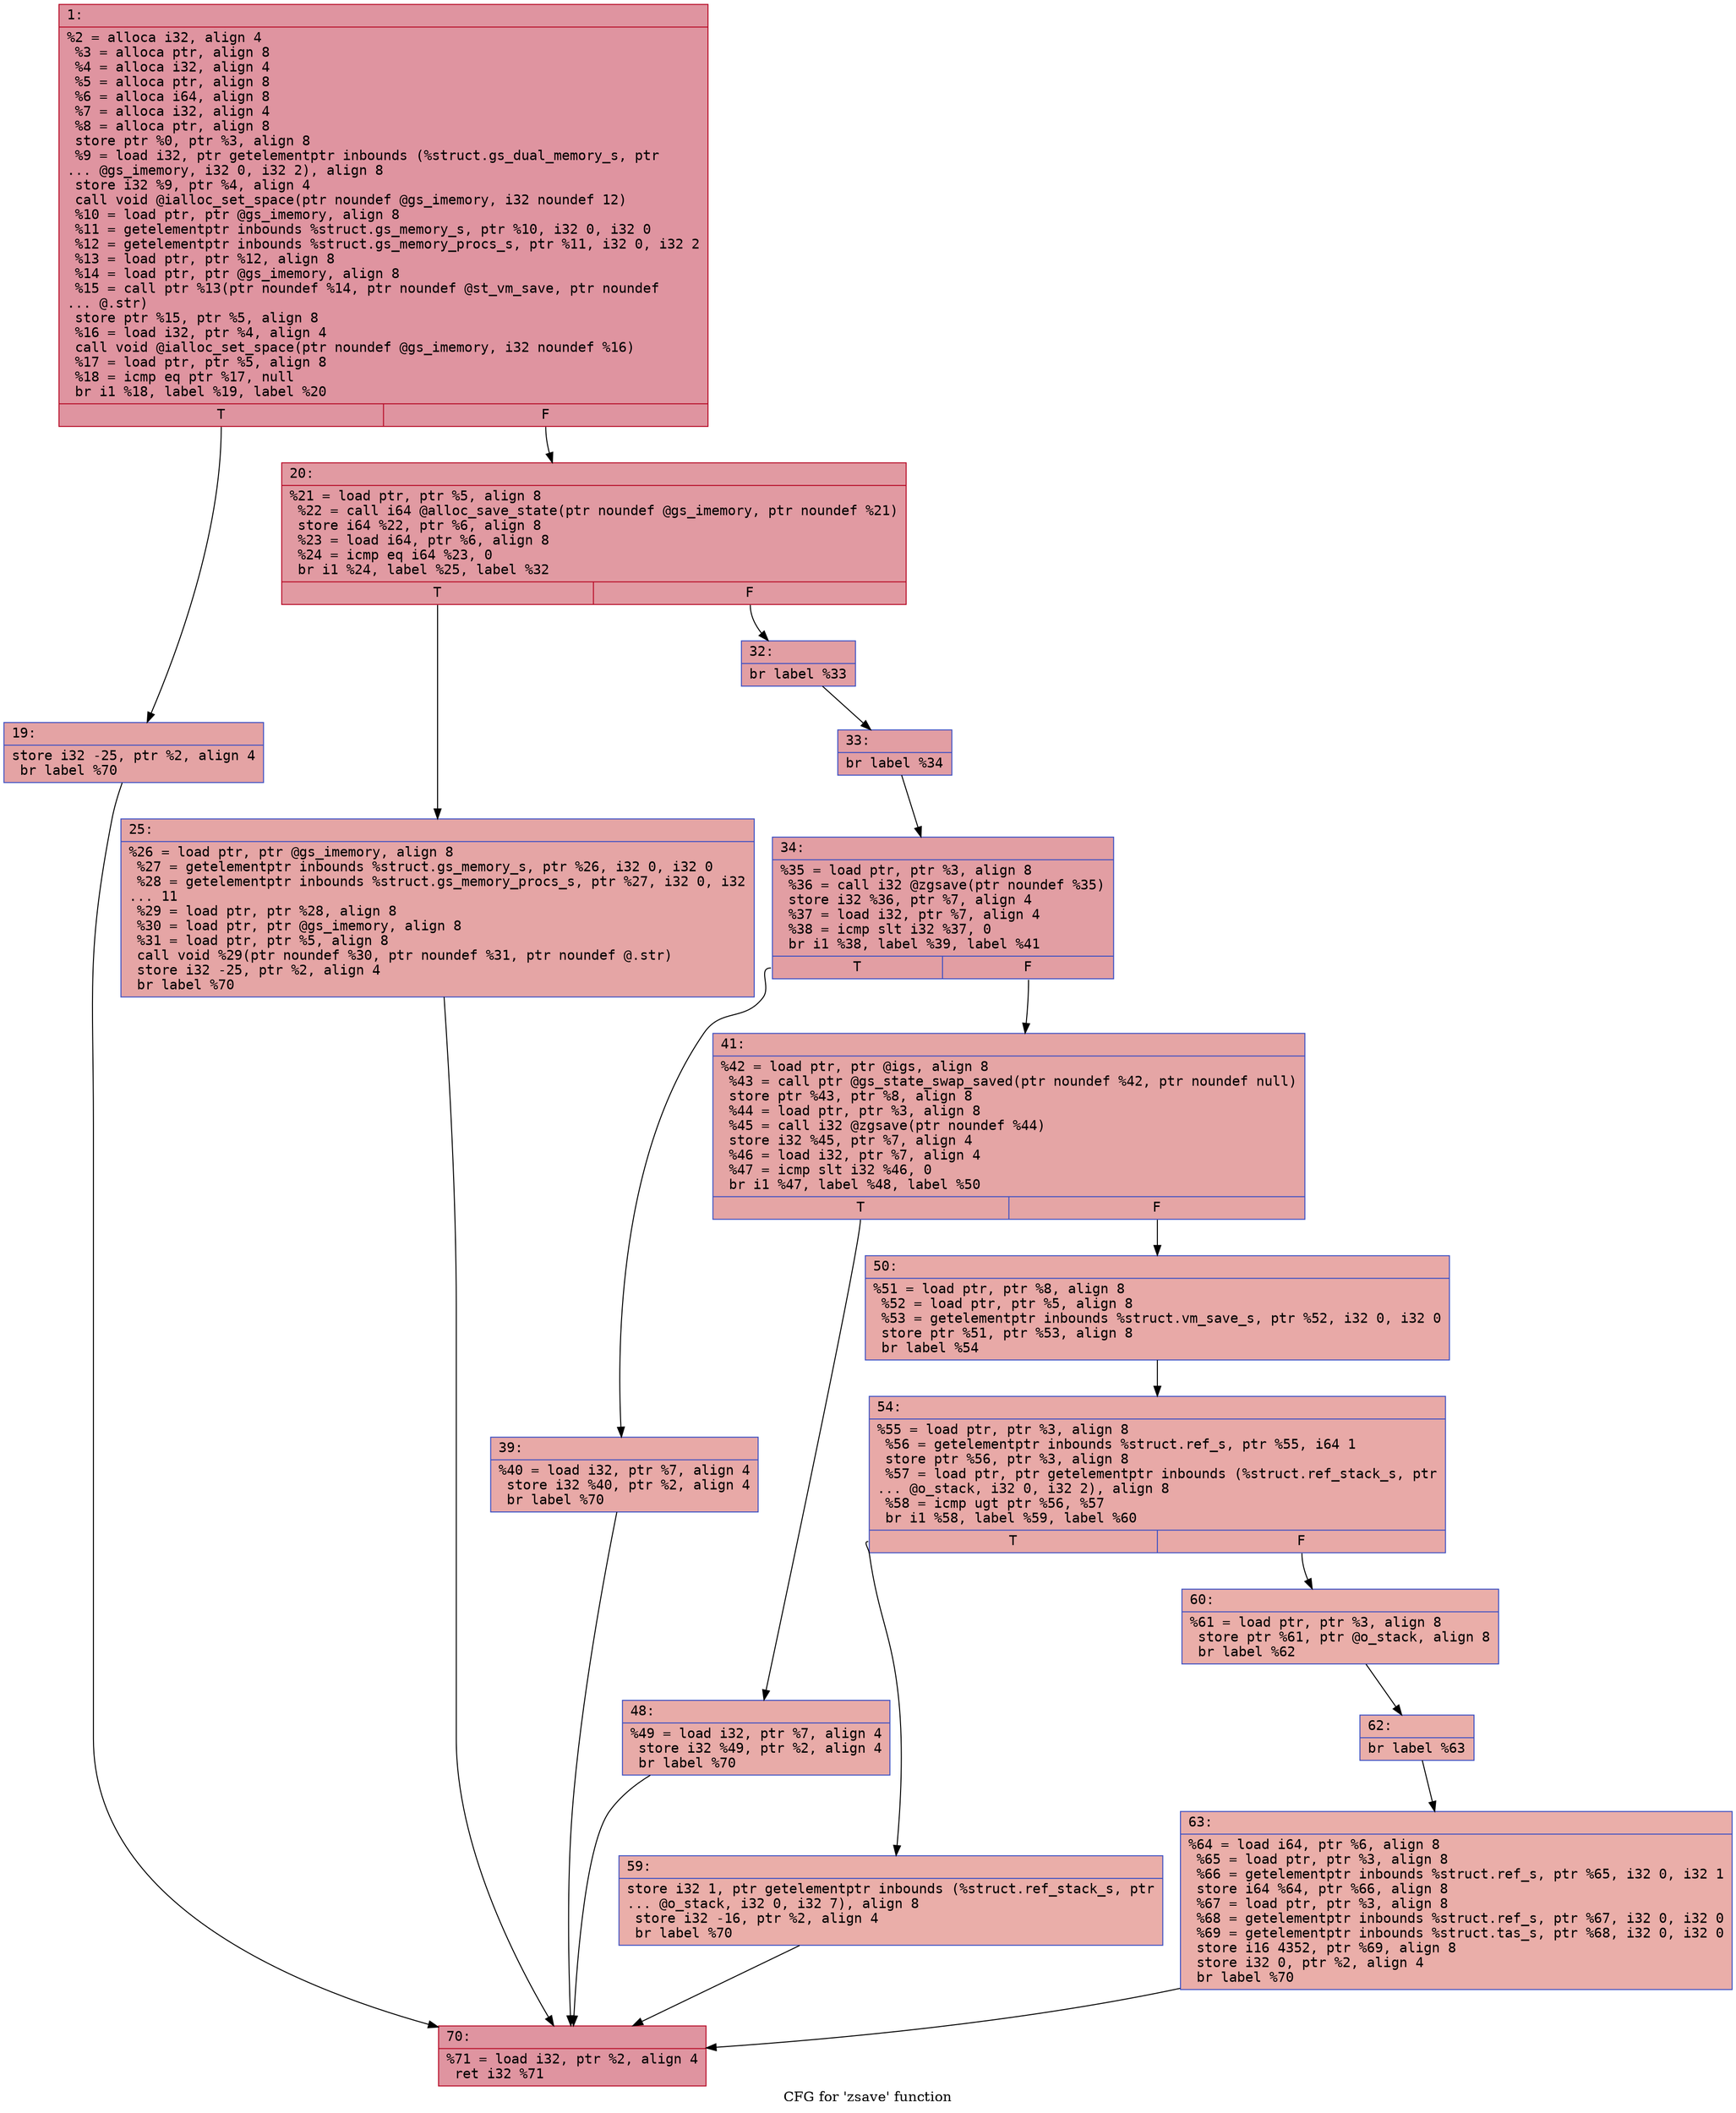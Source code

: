 digraph "CFG for 'zsave' function" {
	label="CFG for 'zsave' function";

	Node0x600000ca21c0 [shape=record,color="#b70d28ff", style=filled, fillcolor="#b70d2870" fontname="Courier",label="{1:\l|  %2 = alloca i32, align 4\l  %3 = alloca ptr, align 8\l  %4 = alloca i32, align 4\l  %5 = alloca ptr, align 8\l  %6 = alloca i64, align 8\l  %7 = alloca i32, align 4\l  %8 = alloca ptr, align 8\l  store ptr %0, ptr %3, align 8\l  %9 = load i32, ptr getelementptr inbounds (%struct.gs_dual_memory_s, ptr\l... @gs_imemory, i32 0, i32 2), align 8\l  store i32 %9, ptr %4, align 4\l  call void @ialloc_set_space(ptr noundef @gs_imemory, i32 noundef 12)\l  %10 = load ptr, ptr @gs_imemory, align 8\l  %11 = getelementptr inbounds %struct.gs_memory_s, ptr %10, i32 0, i32 0\l  %12 = getelementptr inbounds %struct.gs_memory_procs_s, ptr %11, i32 0, i32 2\l  %13 = load ptr, ptr %12, align 8\l  %14 = load ptr, ptr @gs_imemory, align 8\l  %15 = call ptr %13(ptr noundef %14, ptr noundef @st_vm_save, ptr noundef\l... @.str)\l  store ptr %15, ptr %5, align 8\l  %16 = load i32, ptr %4, align 4\l  call void @ialloc_set_space(ptr noundef @gs_imemory, i32 noundef %16)\l  %17 = load ptr, ptr %5, align 8\l  %18 = icmp eq ptr %17, null\l  br i1 %18, label %19, label %20\l|{<s0>T|<s1>F}}"];
	Node0x600000ca21c0:s0 -> Node0x600000ca2210[tooltip="1 -> 19\nProbability 37.50%" ];
	Node0x600000ca21c0:s1 -> Node0x600000ca2260[tooltip="1 -> 20\nProbability 62.50%" ];
	Node0x600000ca2210 [shape=record,color="#3d50c3ff", style=filled, fillcolor="#c32e3170" fontname="Courier",label="{19:\l|  store i32 -25, ptr %2, align 4\l  br label %70\l}"];
	Node0x600000ca2210 -> Node0x600000ca26c0[tooltip="19 -> 70\nProbability 100.00%" ];
	Node0x600000ca2260 [shape=record,color="#b70d28ff", style=filled, fillcolor="#bb1b2c70" fontname="Courier",label="{20:\l|  %21 = load ptr, ptr %5, align 8\l  %22 = call i64 @alloc_save_state(ptr noundef @gs_imemory, ptr noundef %21)\l  store i64 %22, ptr %6, align 8\l  %23 = load i64, ptr %6, align 8\l  %24 = icmp eq i64 %23, 0\l  br i1 %24, label %25, label %32\l|{<s0>T|<s1>F}}"];
	Node0x600000ca2260:s0 -> Node0x600000ca22b0[tooltip="20 -> 25\nProbability 37.50%" ];
	Node0x600000ca2260:s1 -> Node0x600000ca2300[tooltip="20 -> 32\nProbability 62.50%" ];
	Node0x600000ca22b0 [shape=record,color="#3d50c3ff", style=filled, fillcolor="#c5333470" fontname="Courier",label="{25:\l|  %26 = load ptr, ptr @gs_imemory, align 8\l  %27 = getelementptr inbounds %struct.gs_memory_s, ptr %26, i32 0, i32 0\l  %28 = getelementptr inbounds %struct.gs_memory_procs_s, ptr %27, i32 0, i32\l... 11\l  %29 = load ptr, ptr %28, align 8\l  %30 = load ptr, ptr @gs_imemory, align 8\l  %31 = load ptr, ptr %5, align 8\l  call void %29(ptr noundef %30, ptr noundef %31, ptr noundef @.str)\l  store i32 -25, ptr %2, align 4\l  br label %70\l}"];
	Node0x600000ca22b0 -> Node0x600000ca26c0[tooltip="25 -> 70\nProbability 100.00%" ];
	Node0x600000ca2300 [shape=record,color="#3d50c3ff", style=filled, fillcolor="#be242e70" fontname="Courier",label="{32:\l|  br label %33\l}"];
	Node0x600000ca2300 -> Node0x600000ca2350[tooltip="32 -> 33\nProbability 100.00%" ];
	Node0x600000ca2350 [shape=record,color="#3d50c3ff", style=filled, fillcolor="#be242e70" fontname="Courier",label="{33:\l|  br label %34\l}"];
	Node0x600000ca2350 -> Node0x600000ca23a0[tooltip="33 -> 34\nProbability 100.00%" ];
	Node0x600000ca23a0 [shape=record,color="#3d50c3ff", style=filled, fillcolor="#be242e70" fontname="Courier",label="{34:\l|  %35 = load ptr, ptr %3, align 8\l  %36 = call i32 @zgsave(ptr noundef %35)\l  store i32 %36, ptr %7, align 4\l  %37 = load i32, ptr %7, align 4\l  %38 = icmp slt i32 %37, 0\l  br i1 %38, label %39, label %41\l|{<s0>T|<s1>F}}"];
	Node0x600000ca23a0:s0 -> Node0x600000ca23f0[tooltip="34 -> 39\nProbability 37.50%" ];
	Node0x600000ca23a0:s1 -> Node0x600000ca2440[tooltip="34 -> 41\nProbability 62.50%" ];
	Node0x600000ca23f0 [shape=record,color="#3d50c3ff", style=filled, fillcolor="#ca3b3770" fontname="Courier",label="{39:\l|  %40 = load i32, ptr %7, align 4\l  store i32 %40, ptr %2, align 4\l  br label %70\l}"];
	Node0x600000ca23f0 -> Node0x600000ca26c0[tooltip="39 -> 70\nProbability 100.00%" ];
	Node0x600000ca2440 [shape=record,color="#3d50c3ff", style=filled, fillcolor="#c5333470" fontname="Courier",label="{41:\l|  %42 = load ptr, ptr @igs, align 8\l  %43 = call ptr @gs_state_swap_saved(ptr noundef %42, ptr noundef null)\l  store ptr %43, ptr %8, align 8\l  %44 = load ptr, ptr %3, align 8\l  %45 = call i32 @zgsave(ptr noundef %44)\l  store i32 %45, ptr %7, align 4\l  %46 = load i32, ptr %7, align 4\l  %47 = icmp slt i32 %46, 0\l  br i1 %47, label %48, label %50\l|{<s0>T|<s1>F}}"];
	Node0x600000ca2440:s0 -> Node0x600000ca2490[tooltip="41 -> 48\nProbability 37.50%" ];
	Node0x600000ca2440:s1 -> Node0x600000ca24e0[tooltip="41 -> 50\nProbability 62.50%" ];
	Node0x600000ca2490 [shape=record,color="#3d50c3ff", style=filled, fillcolor="#cc403a70" fontname="Courier",label="{48:\l|  %49 = load i32, ptr %7, align 4\l  store i32 %49, ptr %2, align 4\l  br label %70\l}"];
	Node0x600000ca2490 -> Node0x600000ca26c0[tooltip="48 -> 70\nProbability 100.00%" ];
	Node0x600000ca24e0 [shape=record,color="#3d50c3ff", style=filled, fillcolor="#ca3b3770" fontname="Courier",label="{50:\l|  %51 = load ptr, ptr %8, align 8\l  %52 = load ptr, ptr %5, align 8\l  %53 = getelementptr inbounds %struct.vm_save_s, ptr %52, i32 0, i32 0\l  store ptr %51, ptr %53, align 8\l  br label %54\l}"];
	Node0x600000ca24e0 -> Node0x600000ca2530[tooltip="50 -> 54\nProbability 100.00%" ];
	Node0x600000ca2530 [shape=record,color="#3d50c3ff", style=filled, fillcolor="#ca3b3770" fontname="Courier",label="{54:\l|  %55 = load ptr, ptr %3, align 8\l  %56 = getelementptr inbounds %struct.ref_s, ptr %55, i64 1\l  store ptr %56, ptr %3, align 8\l  %57 = load ptr, ptr getelementptr inbounds (%struct.ref_stack_s, ptr\l... @o_stack, i32 0, i32 2), align 8\l  %58 = icmp ugt ptr %56, %57\l  br i1 %58, label %59, label %60\l|{<s0>T|<s1>F}}"];
	Node0x600000ca2530:s0 -> Node0x600000ca2580[tooltip="54 -> 59\nProbability 50.00%" ];
	Node0x600000ca2530:s1 -> Node0x600000ca25d0[tooltip="54 -> 60\nProbability 50.00%" ];
	Node0x600000ca2580 [shape=record,color="#3d50c3ff", style=filled, fillcolor="#d0473d70" fontname="Courier",label="{59:\l|  store i32 1, ptr getelementptr inbounds (%struct.ref_stack_s, ptr\l... @o_stack, i32 0, i32 7), align 8\l  store i32 -16, ptr %2, align 4\l  br label %70\l}"];
	Node0x600000ca2580 -> Node0x600000ca26c0[tooltip="59 -> 70\nProbability 100.00%" ];
	Node0x600000ca25d0 [shape=record,color="#3d50c3ff", style=filled, fillcolor="#d0473d70" fontname="Courier",label="{60:\l|  %61 = load ptr, ptr %3, align 8\l  store ptr %61, ptr @o_stack, align 8\l  br label %62\l}"];
	Node0x600000ca25d0 -> Node0x600000ca2620[tooltip="60 -> 62\nProbability 100.00%" ];
	Node0x600000ca2620 [shape=record,color="#3d50c3ff", style=filled, fillcolor="#d0473d70" fontname="Courier",label="{62:\l|  br label %63\l}"];
	Node0x600000ca2620 -> Node0x600000ca2670[tooltip="62 -> 63\nProbability 100.00%" ];
	Node0x600000ca2670 [shape=record,color="#3d50c3ff", style=filled, fillcolor="#d0473d70" fontname="Courier",label="{63:\l|  %64 = load i64, ptr %6, align 8\l  %65 = load ptr, ptr %3, align 8\l  %66 = getelementptr inbounds %struct.ref_s, ptr %65, i32 0, i32 1\l  store i64 %64, ptr %66, align 8\l  %67 = load ptr, ptr %3, align 8\l  %68 = getelementptr inbounds %struct.ref_s, ptr %67, i32 0, i32 0\l  %69 = getelementptr inbounds %struct.tas_s, ptr %68, i32 0, i32 0\l  store i16 4352, ptr %69, align 8\l  store i32 0, ptr %2, align 4\l  br label %70\l}"];
	Node0x600000ca2670 -> Node0x600000ca26c0[tooltip="63 -> 70\nProbability 100.00%" ];
	Node0x600000ca26c0 [shape=record,color="#b70d28ff", style=filled, fillcolor="#b70d2870" fontname="Courier",label="{70:\l|  %71 = load i32, ptr %2, align 4\l  ret i32 %71\l}"];
}
